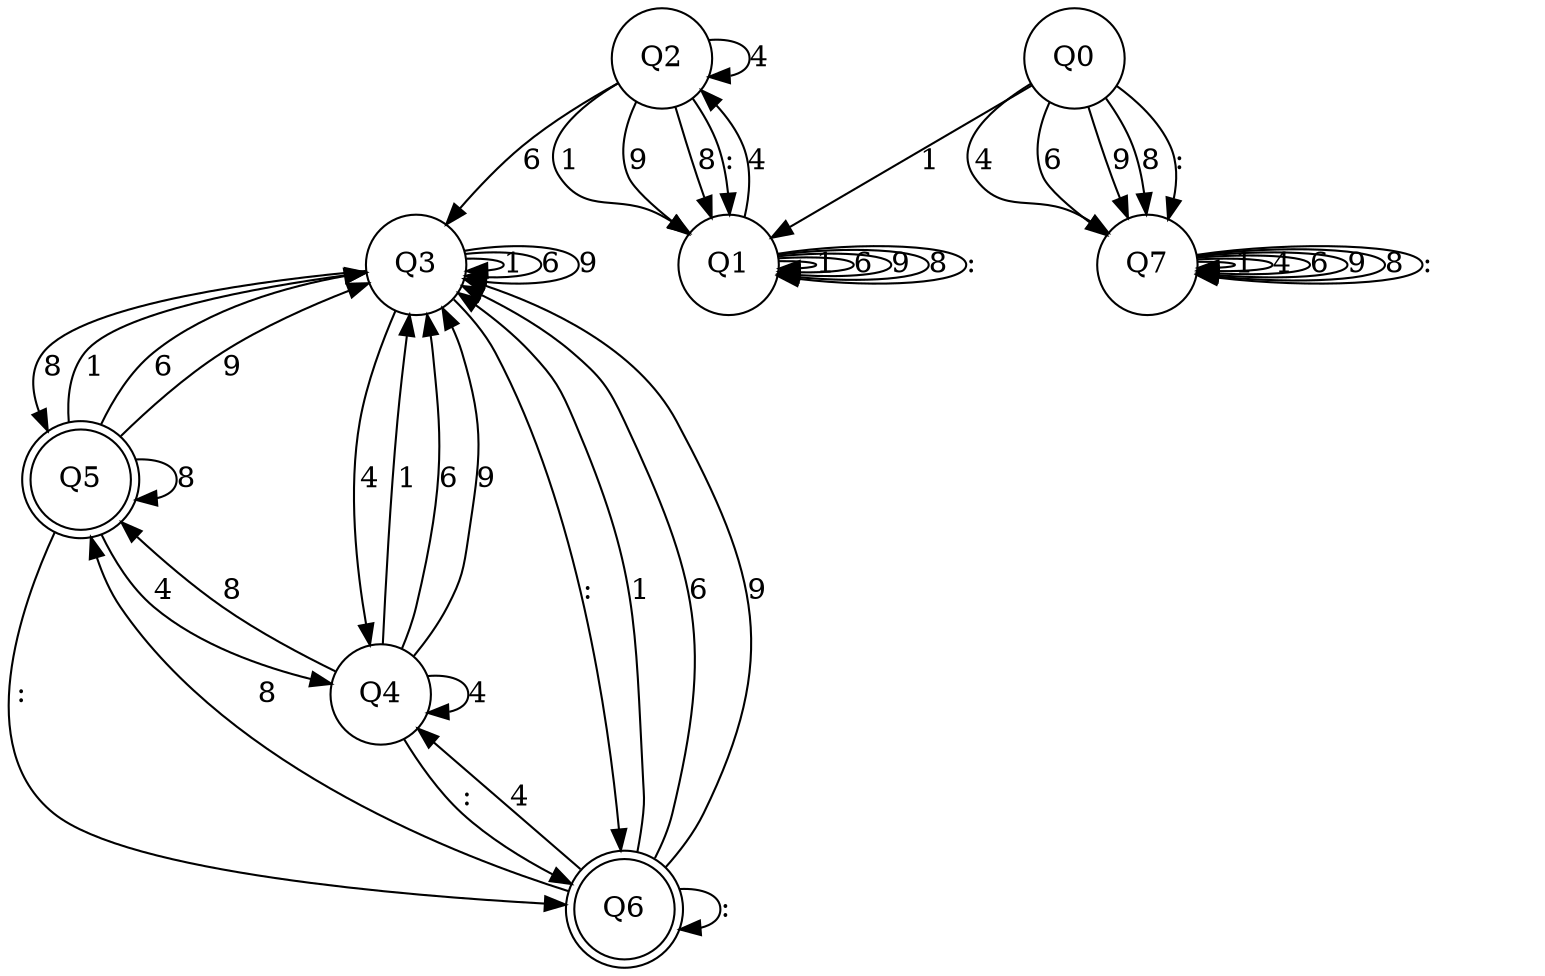 digraph re_dfa {
Q2 [shape=circle];
Q0 [shape=circle];
Q5 [shape=doublecircle];
Q4 [shape=circle];
Q7 [shape=circle];
Q3 [shape=circle];
Q1 [shape=circle];
Q6 [shape=doublecircle];
Q2 -> Q1  [label=1];
Q2 -> Q2  [label=4];
Q2 -> Q3  [label=6];
Q2 -> Q1  [label=9];
Q2 -> Q1  [label=8];
Q2 -> Q1  [label=":"];
Q0 -> Q1  [label=1];
Q0 -> Q7  [label=4];
Q0 -> Q7  [label=6];
Q0 -> Q7  [label=9];
Q0 -> Q7  [label=8];
Q0 -> Q7  [label=":"];
Q5 -> Q3  [label=1];
Q5 -> Q4  [label=4];
Q5 -> Q3  [label=6];
Q5 -> Q3  [label=9];
Q5 -> Q5  [label=8];
Q5 -> Q6  [label=":"];
Q4 -> Q3  [label=1];
Q4 -> Q4  [label=4];
Q4 -> Q3  [label=6];
Q4 -> Q3  [label=9];
Q4 -> Q5  [label=8];
Q4 -> Q6  [label=":"];
Q7 -> Q7  [label=1];
Q7 -> Q7  [label=4];
Q7 -> Q7  [label=6];
Q7 -> Q7  [label=9];
Q7 -> Q7  [label=8];
Q7 -> Q7  [label=":"];
Q3 -> Q3  [label=1];
Q3 -> Q4  [label=4];
Q3 -> Q3  [label=6];
Q3 -> Q3  [label=9];
Q3 -> Q5  [label=8];
Q3 -> Q6  [label=":"];
Q1 -> Q1  [label=1];
Q1 -> Q2  [label=4];
Q1 -> Q1  [label=6];
Q1 -> Q1  [label=9];
Q1 -> Q1  [label=8];
Q1 -> Q1  [label=":"];
Q6 -> Q3  [label=1];
Q6 -> Q4  [label=4];
Q6 -> Q3  [label=6];
Q6 -> Q3  [label=9];
Q6 -> Q5  [label=8];
Q6 -> Q6  [label=":"];
}
